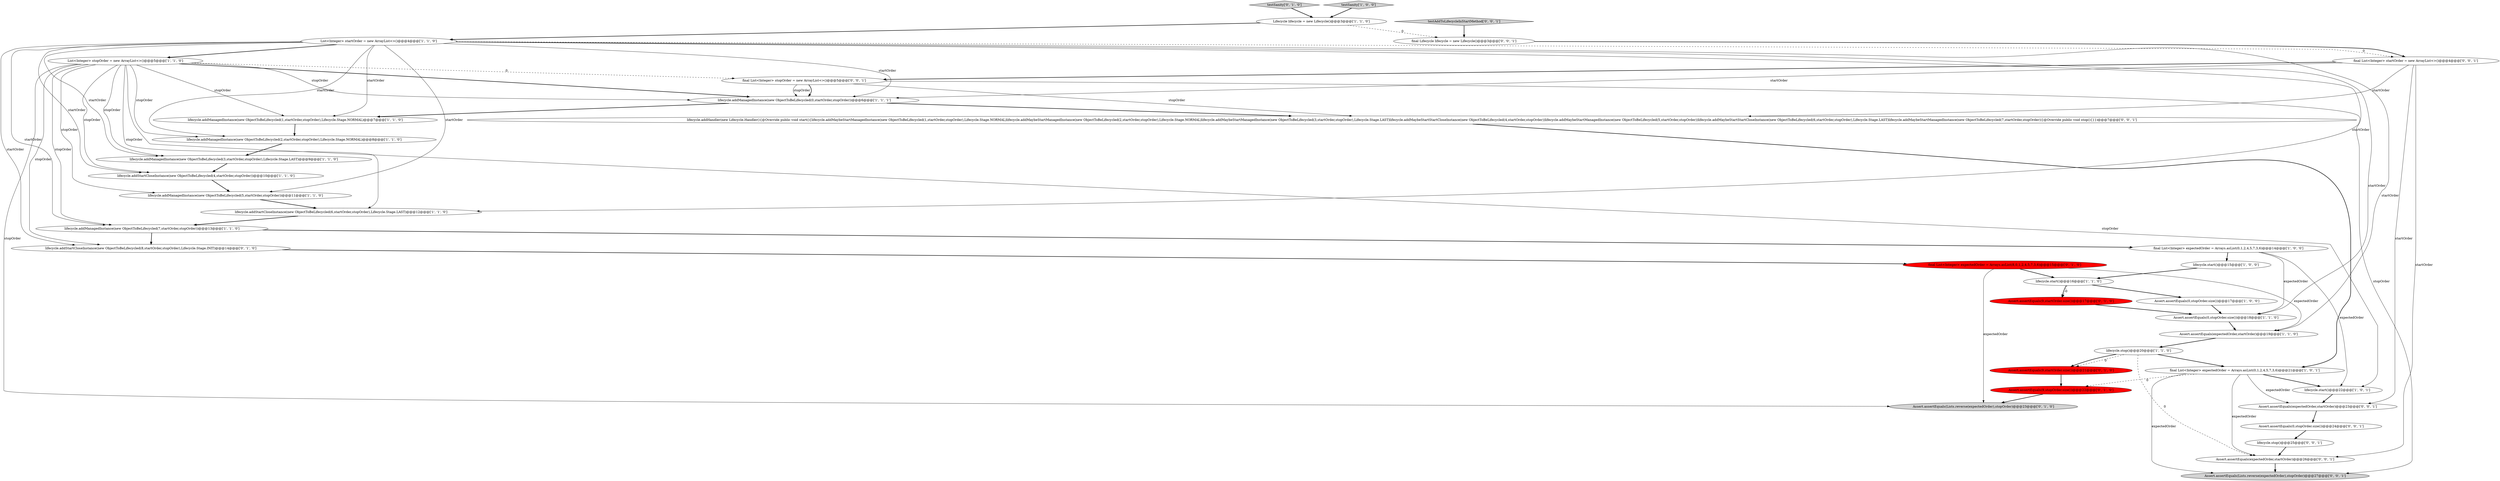 digraph {
1 [style = filled, label = "lifecycle.addManagedInstance(new ObjectToBeLifecycled(0,startOrder,stopOrder))@@@6@@@['1', '1', '1']", fillcolor = white, shape = ellipse image = "AAA0AAABBB1BBB"];
25 [style = filled, label = "Assert.assertEquals(9,startOrder.size())@@@21@@@['0', '1', '0']", fillcolor = red, shape = ellipse image = "AAA1AAABBB2BBB"];
35 [style = filled, label = "final List<Integer> startOrder = new ArrayList<>()@@@4@@@['0', '0', '1']", fillcolor = white, shape = ellipse image = "AAA0AAABBB3BBB"];
4 [style = filled, label = "List<Integer> startOrder = new ArrayList<>()@@@4@@@['1', '1', '0']", fillcolor = white, shape = ellipse image = "AAA0AAABBB1BBB"];
10 [style = filled, label = "lifecycle.start()@@@16@@@['1', '1', '0']", fillcolor = white, shape = ellipse image = "AAA0AAABBB1BBB"];
15 [style = filled, label = "lifecycle.addStartCloseInstance(new ObjectToBeLifecycled(4,startOrder,stopOrder))@@@10@@@['1', '1', '0']", fillcolor = white, shape = ellipse image = "AAA0AAABBB1BBB"];
22 [style = filled, label = "testSanity['0', '1', '0']", fillcolor = lightgray, shape = diamond image = "AAA0AAABBB2BBB"];
28 [style = filled, label = "Assert.assertEquals(expectedOrder,startOrder)@@@23@@@['0', '0', '1']", fillcolor = white, shape = ellipse image = "AAA0AAABBB3BBB"];
31 [style = filled, label = "Assert.assertEquals(expectedOrder,startOrder)@@@26@@@['0', '0', '1']", fillcolor = white, shape = ellipse image = "AAA0AAABBB3BBB"];
21 [style = filled, label = "Assert.assertEquals(Lists.reverse(expectedOrder),stopOrder)@@@23@@@['0', '1', '0']", fillcolor = lightgray, shape = ellipse image = "AAA0AAABBB2BBB"];
37 [style = filled, label = "lifecycle.addHandler(new Lifecycle.Handler(){@Override public void start(){lifecycle.addMaybeStartManagedInstance(new ObjectToBeLifecycled(1,startOrder,stopOrder),Lifecycle.Stage.NORMAL)lifecycle.addMaybeStartManagedInstance(new ObjectToBeLifecycled(2,startOrder,stopOrder),Lifecycle.Stage.NORMAL)lifecycle.addMaybeStartManagedInstance(new ObjectToBeLifecycled(3,startOrder,stopOrder),Lifecycle.Stage.LAST)lifecycle.addMaybeStartStartCloseInstance(new ObjectToBeLifecycled(4,startOrder,stopOrder))lifecycle.addMaybeStartManagedInstance(new ObjectToBeLifecycled(5,startOrder,stopOrder))lifecycle.addMaybeStartStartCloseInstance(new ObjectToBeLifecycled(6,startOrder,stopOrder),Lifecycle.Stage.LAST)lifecycle.addMaybeStartManagedInstance(new ObjectToBeLifecycled(7,startOrder,stopOrder))}@Override public void stop(){}})@@@7@@@['0', '0', '1']", fillcolor = white, shape = ellipse image = "AAA0AAABBB3BBB"];
9 [style = filled, label = "List<Integer> stopOrder = new ArrayList<>()@@@5@@@['1', '1', '0']", fillcolor = white, shape = ellipse image = "AAA0AAABBB1BBB"];
29 [style = filled, label = "Assert.assertEquals(0,stopOrder.size())@@@24@@@['0', '0', '1']", fillcolor = white, shape = ellipse image = "AAA0AAABBB3BBB"];
19 [style = filled, label = "lifecycle.addManagedInstance(new ObjectToBeLifecycled(1,startOrder,stopOrder),Lifecycle.Stage.NORMAL)@@@7@@@['1', '1', '0']", fillcolor = white, shape = ellipse image = "AAA0AAABBB1BBB"];
20 [style = filled, label = "lifecycle.start()@@@22@@@['1', '0', '1']", fillcolor = white, shape = ellipse image = "AAA0AAABBB1BBB"];
11 [style = filled, label = "lifecycle.start()@@@15@@@['1', '0', '0']", fillcolor = white, shape = ellipse image = "AAA0AAABBB1BBB"];
5 [style = filled, label = "lifecycle.addStartCloseInstance(new ObjectToBeLifecycled(6,startOrder,stopOrder),Lifecycle.Stage.LAST)@@@12@@@['1', '1', '0']", fillcolor = white, shape = ellipse image = "AAA0AAABBB1BBB"];
3 [style = filled, label = "Lifecycle lifecycle = new Lifecycle()@@@3@@@['1', '1', '0']", fillcolor = white, shape = ellipse image = "AAA0AAABBB1BBB"];
6 [style = filled, label = "final List<Integer> expectedOrder = Arrays.asList(0,1,2,4,5,7,3,6)@@@14@@@['1', '0', '0']", fillcolor = white, shape = ellipse image = "AAA0AAABBB1BBB"];
33 [style = filled, label = "testAddToLifecycleInStartMethod['0', '0', '1']", fillcolor = lightgray, shape = diamond image = "AAA0AAABBB3BBB"];
8 [style = filled, label = "lifecycle.stop()@@@20@@@['1', '1', '0']", fillcolor = white, shape = ellipse image = "AAA0AAABBB1BBB"];
7 [style = filled, label = "lifecycle.addManagedInstance(new ObjectToBeLifecycled(7,startOrder,stopOrder))@@@13@@@['1', '1', '0']", fillcolor = white, shape = ellipse image = "AAA0AAABBB1BBB"];
18 [style = filled, label = "Assert.assertEquals(0,stopOrder.size())@@@18@@@['1', '1', '0']", fillcolor = white, shape = ellipse image = "AAA0AAABBB1BBB"];
27 [style = filled, label = "Assert.assertEquals(9,stopOrder.size())@@@22@@@['0', '1', '0']", fillcolor = red, shape = ellipse image = "AAA1AAABBB2BBB"];
0 [style = filled, label = "Assert.assertEquals(expectedOrder,startOrder)@@@19@@@['1', '1', '0']", fillcolor = white, shape = ellipse image = "AAA0AAABBB1BBB"];
14 [style = filled, label = "lifecycle.addManagedInstance(new ObjectToBeLifecycled(5,startOrder,stopOrder))@@@11@@@['1', '1', '0']", fillcolor = white, shape = ellipse image = "AAA0AAABBB1BBB"];
16 [style = filled, label = "Assert.assertEquals(0,stopOrder.size())@@@17@@@['1', '0', '0']", fillcolor = white, shape = ellipse image = "AAA0AAABBB1BBB"];
12 [style = filled, label = "lifecycle.addManagedInstance(new ObjectToBeLifecycled(2,startOrder,stopOrder),Lifecycle.Stage.NORMAL)@@@8@@@['1', '1', '0']", fillcolor = white, shape = ellipse image = "AAA0AAABBB1BBB"];
17 [style = filled, label = "final List<Integer> expectedOrder = Arrays.asList(0,1,2,4,5,7,3,6)@@@21@@@['1', '0', '1']", fillcolor = white, shape = ellipse image = "AAA0AAABBB1BBB"];
24 [style = filled, label = "final List<Integer> expectedOrder = Arrays.asList(8,0,1,2,4,5,7,3,6)@@@15@@@['0', '1', '0']", fillcolor = red, shape = ellipse image = "AAA1AAABBB2BBB"];
30 [style = filled, label = "final List<Integer> stopOrder = new ArrayList<>()@@@5@@@['0', '0', '1']", fillcolor = white, shape = ellipse image = "AAA0AAABBB3BBB"];
36 [style = filled, label = "lifecycle.stop()@@@25@@@['0', '0', '1']", fillcolor = white, shape = ellipse image = "AAA0AAABBB3BBB"];
2 [style = filled, label = "lifecycle.addManagedInstance(new ObjectToBeLifecycled(3,startOrder,stopOrder),Lifecycle.Stage.LAST)@@@9@@@['1', '1', '0']", fillcolor = white, shape = ellipse image = "AAA0AAABBB1BBB"];
26 [style = filled, label = "Assert.assertEquals(9,startOrder.size())@@@17@@@['0', '1', '0']", fillcolor = red, shape = ellipse image = "AAA1AAABBB2BBB"];
13 [style = filled, label = "testSanity['1', '0', '0']", fillcolor = lightgray, shape = diamond image = "AAA0AAABBB1BBB"];
23 [style = filled, label = "lifecycle.addStartCloseInstance(new ObjectToBeLifecycled(8,startOrder,stopOrder),Lifecycle.Stage.INIT)@@@14@@@['0', '1', '0']", fillcolor = white, shape = ellipse image = "AAA0AAABBB2BBB"];
32 [style = filled, label = "Assert.assertEquals(Lists.reverse(expectedOrder),stopOrder)@@@27@@@['0', '0', '1']", fillcolor = lightgray, shape = ellipse image = "AAA0AAABBB3BBB"];
34 [style = filled, label = "final Lifecycle lifecycle = new Lifecycle()@@@3@@@['0', '0', '1']", fillcolor = white, shape = ellipse image = "AAA0AAABBB3BBB"];
24->10 [style = bold, label=""];
29->36 [style = bold, label=""];
4->9 [style = bold, label=""];
28->29 [style = bold, label=""];
9->1 [style = solid, label="stopOrder"];
4->23 [style = solid, label="startOrder"];
9->21 [style = solid, label="stopOrder"];
4->12 [style = solid, label="startOrder"];
16->18 [style = bold, label=""];
4->1 [style = solid, label="startOrder"];
35->1 [style = solid, label="startOrder"];
17->32 [style = solid, label="expectedOrder"];
30->1 [style = bold, label=""];
15->14 [style = bold, label=""];
19->12 [style = bold, label=""];
9->14 [style = solid, label="stopOrder"];
31->32 [style = bold, label=""];
37->17 [style = bold, label=""];
14->5 [style = bold, label=""];
20->28 [style = bold, label=""];
36->31 [style = bold, label=""];
26->18 [style = bold, label=""];
30->1 [style = solid, label="stopOrder"];
17->31 [style = solid, label="expectedOrder"];
4->7 [style = solid, label="startOrder"];
6->20 [style = solid, label="expectedOrder"];
10->26 [style = bold, label=""];
9->12 [style = solid, label="stopOrder"];
9->19 [style = solid, label="stopOrder"];
4->19 [style = solid, label="startOrder"];
9->5 [style = solid, label="stopOrder"];
3->4 [style = bold, label=""];
9->23 [style = solid, label="stopOrder"];
4->18 [style = solid, label="startOrder"];
9->7 [style = solid, label="stopOrder"];
8->17 [style = bold, label=""];
25->27 [style = bold, label=""];
22->3 [style = bold, label=""];
35->31 [style = solid, label="startOrder"];
30->32 [style = solid, label="stopOrder"];
12->2 [style = bold, label=""];
23->24 [style = bold, label=""];
10->26 [style = dashed, label="0"];
3->34 [style = dashed, label="0"];
9->20 [style = solid, label="stopOrder"];
9->2 [style = solid, label="stopOrder"];
10->16 [style = bold, label=""];
13->3 [style = bold, label=""];
4->2 [style = solid, label="startOrder"];
24->21 [style = solid, label="expectedOrder"];
11->10 [style = bold, label=""];
6->18 [style = solid, label="expectedOrder"];
6->11 [style = bold, label=""];
7->23 [style = bold, label=""];
7->6 [style = bold, label=""];
2->15 [style = bold, label=""];
0->8 [style = bold, label=""];
4->0 [style = solid, label="startOrder"];
5->7 [style = bold, label=""];
8->25 [style = dashed, label="0"];
4->5 [style = solid, label="startOrder"];
4->15 [style = solid, label="startOrder"];
24->0 [style = solid, label="expectedOrder"];
34->35 [style = bold, label=""];
9->15 [style = solid, label="stopOrder"];
9->30 [style = dashed, label="0"];
17->28 [style = solid, label="expectedOrder"];
1->19 [style = bold, label=""];
9->1 [style = bold, label=""];
35->28 [style = solid, label="startOrder"];
8->31 [style = dashed, label="0"];
27->21 [style = bold, label=""];
35->30 [style = bold, label=""];
8->25 [style = bold, label=""];
33->34 [style = bold, label=""];
18->0 [style = bold, label=""];
35->37 [style = solid, label="startOrder"];
30->37 [style = solid, label="stopOrder"];
4->14 [style = solid, label="startOrder"];
4->35 [style = dashed, label="0"];
1->37 [style = bold, label=""];
17->20 [style = bold, label=""];
17->27 [style = dashed, label="0"];
}
